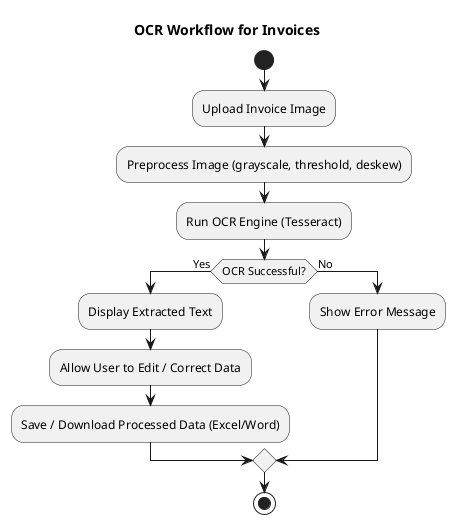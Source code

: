 @startuml
title OCR Workflow for Invoices

start
:Upload Invoice Image;
:Preprocess Image (grayscale, threshold, deskew);
:Run OCR Engine (Tesseract);

if (OCR Successful?) then (Yes)
    :Display Extracted Text;
    :Allow User to Edit / Correct Data;
    :Save / Download Processed Data (Excel/Word);
else (No)
    :Show Error Message;
endif

stop
@enduml
